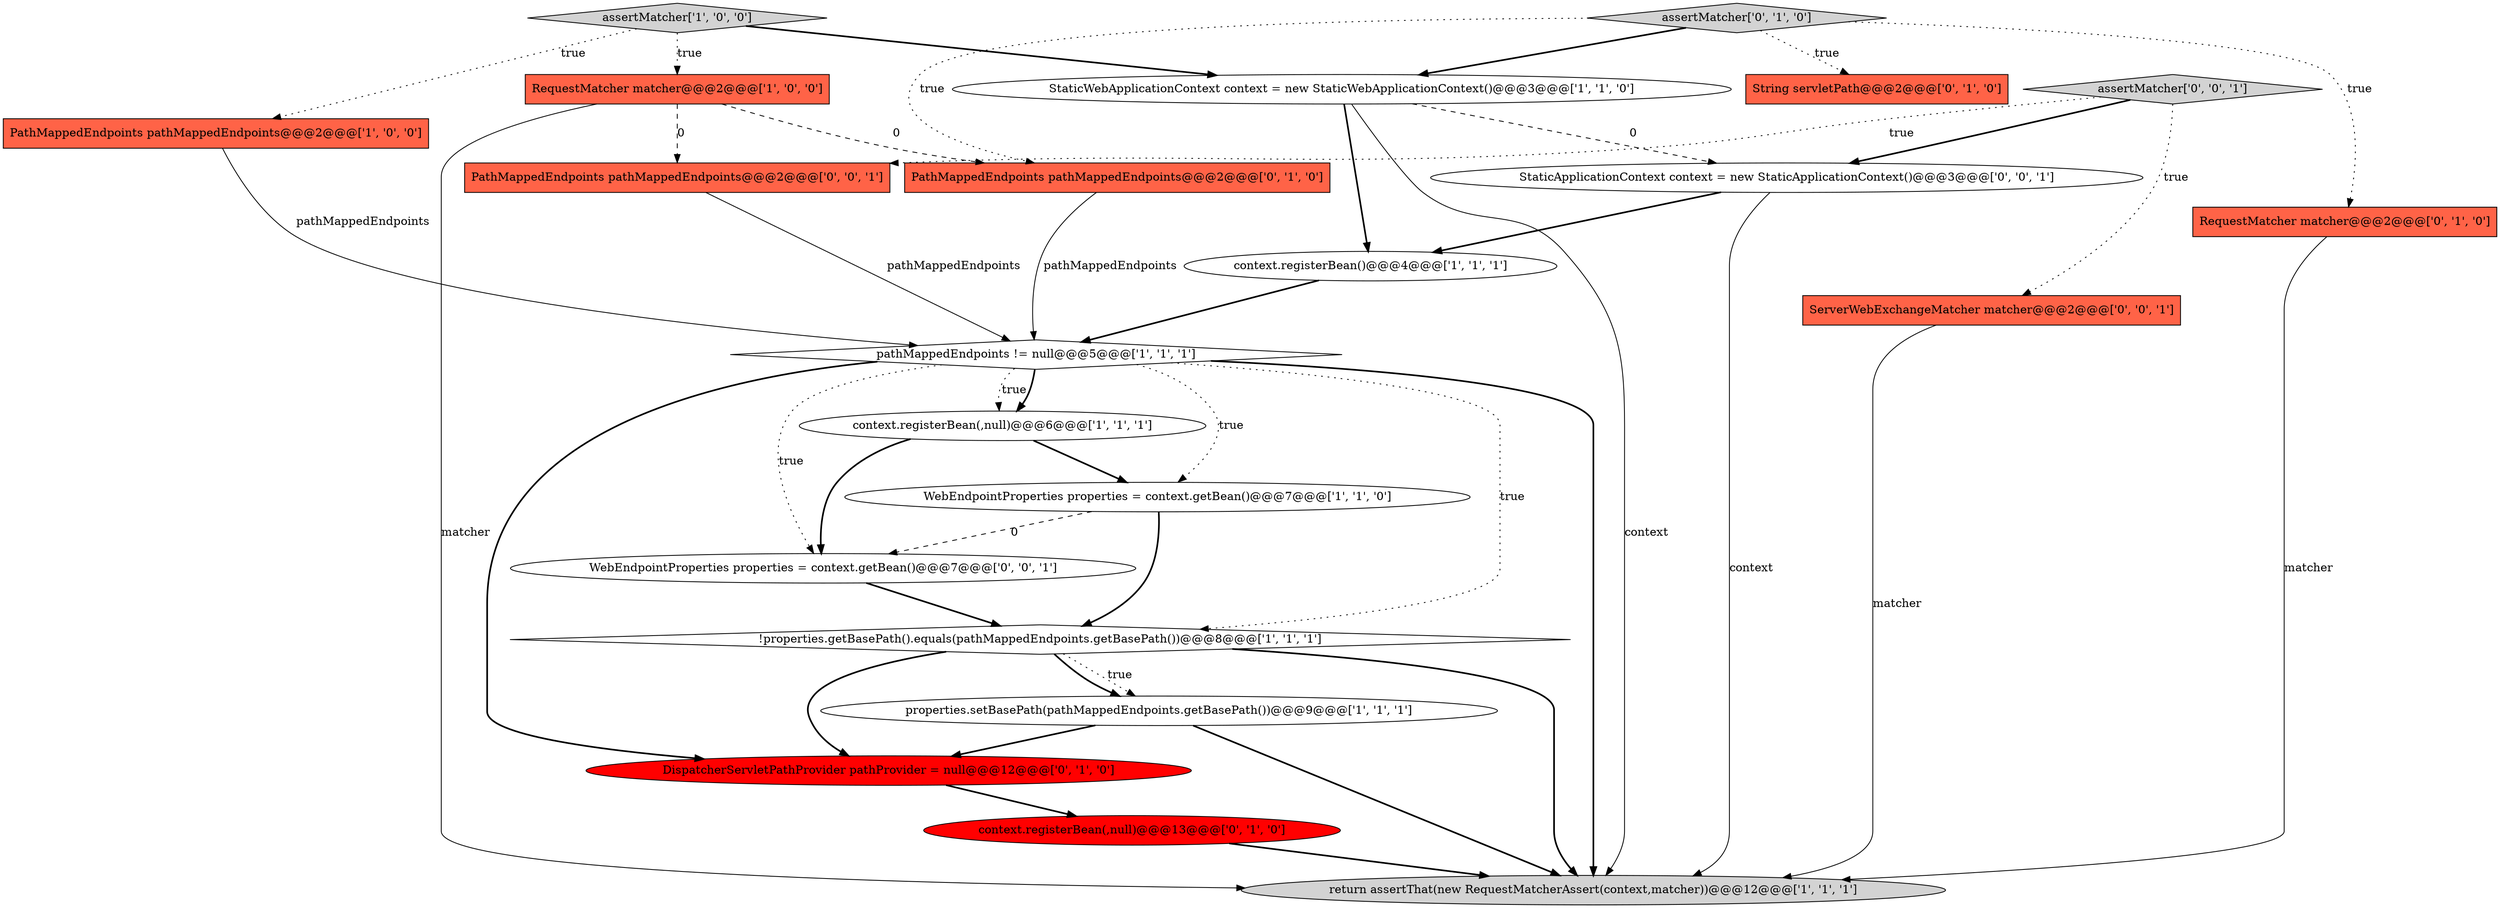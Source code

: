 digraph {
9 [style = filled, label = "RequestMatcher matcher@@@2@@@['1', '0', '0']", fillcolor = tomato, shape = box image = "AAA1AAABBB1BBB"];
4 [style = filled, label = "context.registerBean(,null)@@@6@@@['1', '1', '1']", fillcolor = white, shape = ellipse image = "AAA0AAABBB1BBB"];
7 [style = filled, label = "WebEndpointProperties properties = context.getBean()@@@7@@@['1', '1', '0']", fillcolor = white, shape = ellipse image = "AAA0AAABBB1BBB"];
18 [style = filled, label = "assertMatcher['0', '0', '1']", fillcolor = lightgray, shape = diamond image = "AAA0AAABBB3BBB"];
0 [style = filled, label = "!properties.getBasePath().equals(pathMappedEndpoints.getBasePath())@@@8@@@['1', '1', '1']", fillcolor = white, shape = diamond image = "AAA0AAABBB1BBB"];
2 [style = filled, label = "PathMappedEndpoints pathMappedEndpoints@@@2@@@['1', '0', '0']", fillcolor = tomato, shape = box image = "AAA0AAABBB1BBB"];
1 [style = filled, label = "context.registerBean()@@@4@@@['1', '1', '1']", fillcolor = white, shape = ellipse image = "AAA0AAABBB1BBB"];
11 [style = filled, label = "RequestMatcher matcher@@@2@@@['0', '1', '0']", fillcolor = tomato, shape = box image = "AAA0AAABBB2BBB"];
8 [style = filled, label = "return assertThat(new RequestMatcherAssert(context,matcher))@@@12@@@['1', '1', '1']", fillcolor = lightgray, shape = ellipse image = "AAA0AAABBB1BBB"];
21 [style = filled, label = "PathMappedEndpoints pathMappedEndpoints@@@2@@@['0', '0', '1']", fillcolor = tomato, shape = box image = "AAA0AAABBB3BBB"];
13 [style = filled, label = "context.registerBean(,null)@@@13@@@['0', '1', '0']", fillcolor = red, shape = ellipse image = "AAA1AAABBB2BBB"];
10 [style = filled, label = "properties.setBasePath(pathMappedEndpoints.getBasePath())@@@9@@@['1', '1', '1']", fillcolor = white, shape = ellipse image = "AAA0AAABBB1BBB"];
20 [style = filled, label = "ServerWebExchangeMatcher matcher@@@2@@@['0', '0', '1']", fillcolor = tomato, shape = box image = "AAA0AAABBB3BBB"];
15 [style = filled, label = "assertMatcher['0', '1', '0']", fillcolor = lightgray, shape = diamond image = "AAA0AAABBB2BBB"];
3 [style = filled, label = "StaticWebApplicationContext context = new StaticWebApplicationContext()@@@3@@@['1', '1', '0']", fillcolor = white, shape = ellipse image = "AAA0AAABBB1BBB"];
19 [style = filled, label = "WebEndpointProperties properties = context.getBean()@@@7@@@['0', '0', '1']", fillcolor = white, shape = ellipse image = "AAA0AAABBB3BBB"];
6 [style = filled, label = "assertMatcher['1', '0', '0']", fillcolor = lightgray, shape = diamond image = "AAA0AAABBB1BBB"];
12 [style = filled, label = "String servletPath@@@2@@@['0', '1', '0']", fillcolor = tomato, shape = box image = "AAA0AAABBB2BBB"];
5 [style = filled, label = "pathMappedEndpoints != null@@@5@@@['1', '1', '1']", fillcolor = white, shape = diamond image = "AAA0AAABBB1BBB"];
17 [style = filled, label = "StaticApplicationContext context = new StaticApplicationContext()@@@3@@@['0', '0', '1']", fillcolor = white, shape = ellipse image = "AAA0AAABBB3BBB"];
16 [style = filled, label = "PathMappedEndpoints pathMappedEndpoints@@@2@@@['0', '1', '0']", fillcolor = tomato, shape = box image = "AAA1AAABBB2BBB"];
14 [style = filled, label = "DispatcherServletPathProvider pathProvider = null@@@12@@@['0', '1', '0']", fillcolor = red, shape = ellipse image = "AAA1AAABBB2BBB"];
1->5 [style = bold, label=""];
6->3 [style = bold, label=""];
11->8 [style = solid, label="matcher"];
5->8 [style = bold, label=""];
9->16 [style = dashed, label="0"];
3->17 [style = dashed, label="0"];
16->5 [style = solid, label="pathMappedEndpoints"];
17->1 [style = bold, label=""];
3->1 [style = bold, label=""];
10->14 [style = bold, label=""];
0->10 [style = dotted, label="true"];
17->8 [style = solid, label="context"];
5->19 [style = dotted, label="true"];
4->19 [style = bold, label=""];
18->21 [style = dotted, label="true"];
18->17 [style = bold, label=""];
21->5 [style = solid, label="pathMappedEndpoints"];
7->0 [style = bold, label=""];
5->0 [style = dotted, label="true"];
5->14 [style = bold, label=""];
18->20 [style = dotted, label="true"];
15->16 [style = dotted, label="true"];
15->3 [style = bold, label=""];
4->7 [style = bold, label=""];
5->4 [style = dotted, label="true"];
19->0 [style = bold, label=""];
2->5 [style = solid, label="pathMappedEndpoints"];
0->10 [style = bold, label=""];
0->14 [style = bold, label=""];
6->2 [style = dotted, label="true"];
3->8 [style = solid, label="context"];
10->8 [style = bold, label=""];
6->9 [style = dotted, label="true"];
7->19 [style = dashed, label="0"];
9->21 [style = dashed, label="0"];
5->7 [style = dotted, label="true"];
5->4 [style = bold, label=""];
0->8 [style = bold, label=""];
15->11 [style = dotted, label="true"];
15->12 [style = dotted, label="true"];
9->8 [style = solid, label="matcher"];
14->13 [style = bold, label=""];
13->8 [style = bold, label=""];
20->8 [style = solid, label="matcher"];
}
